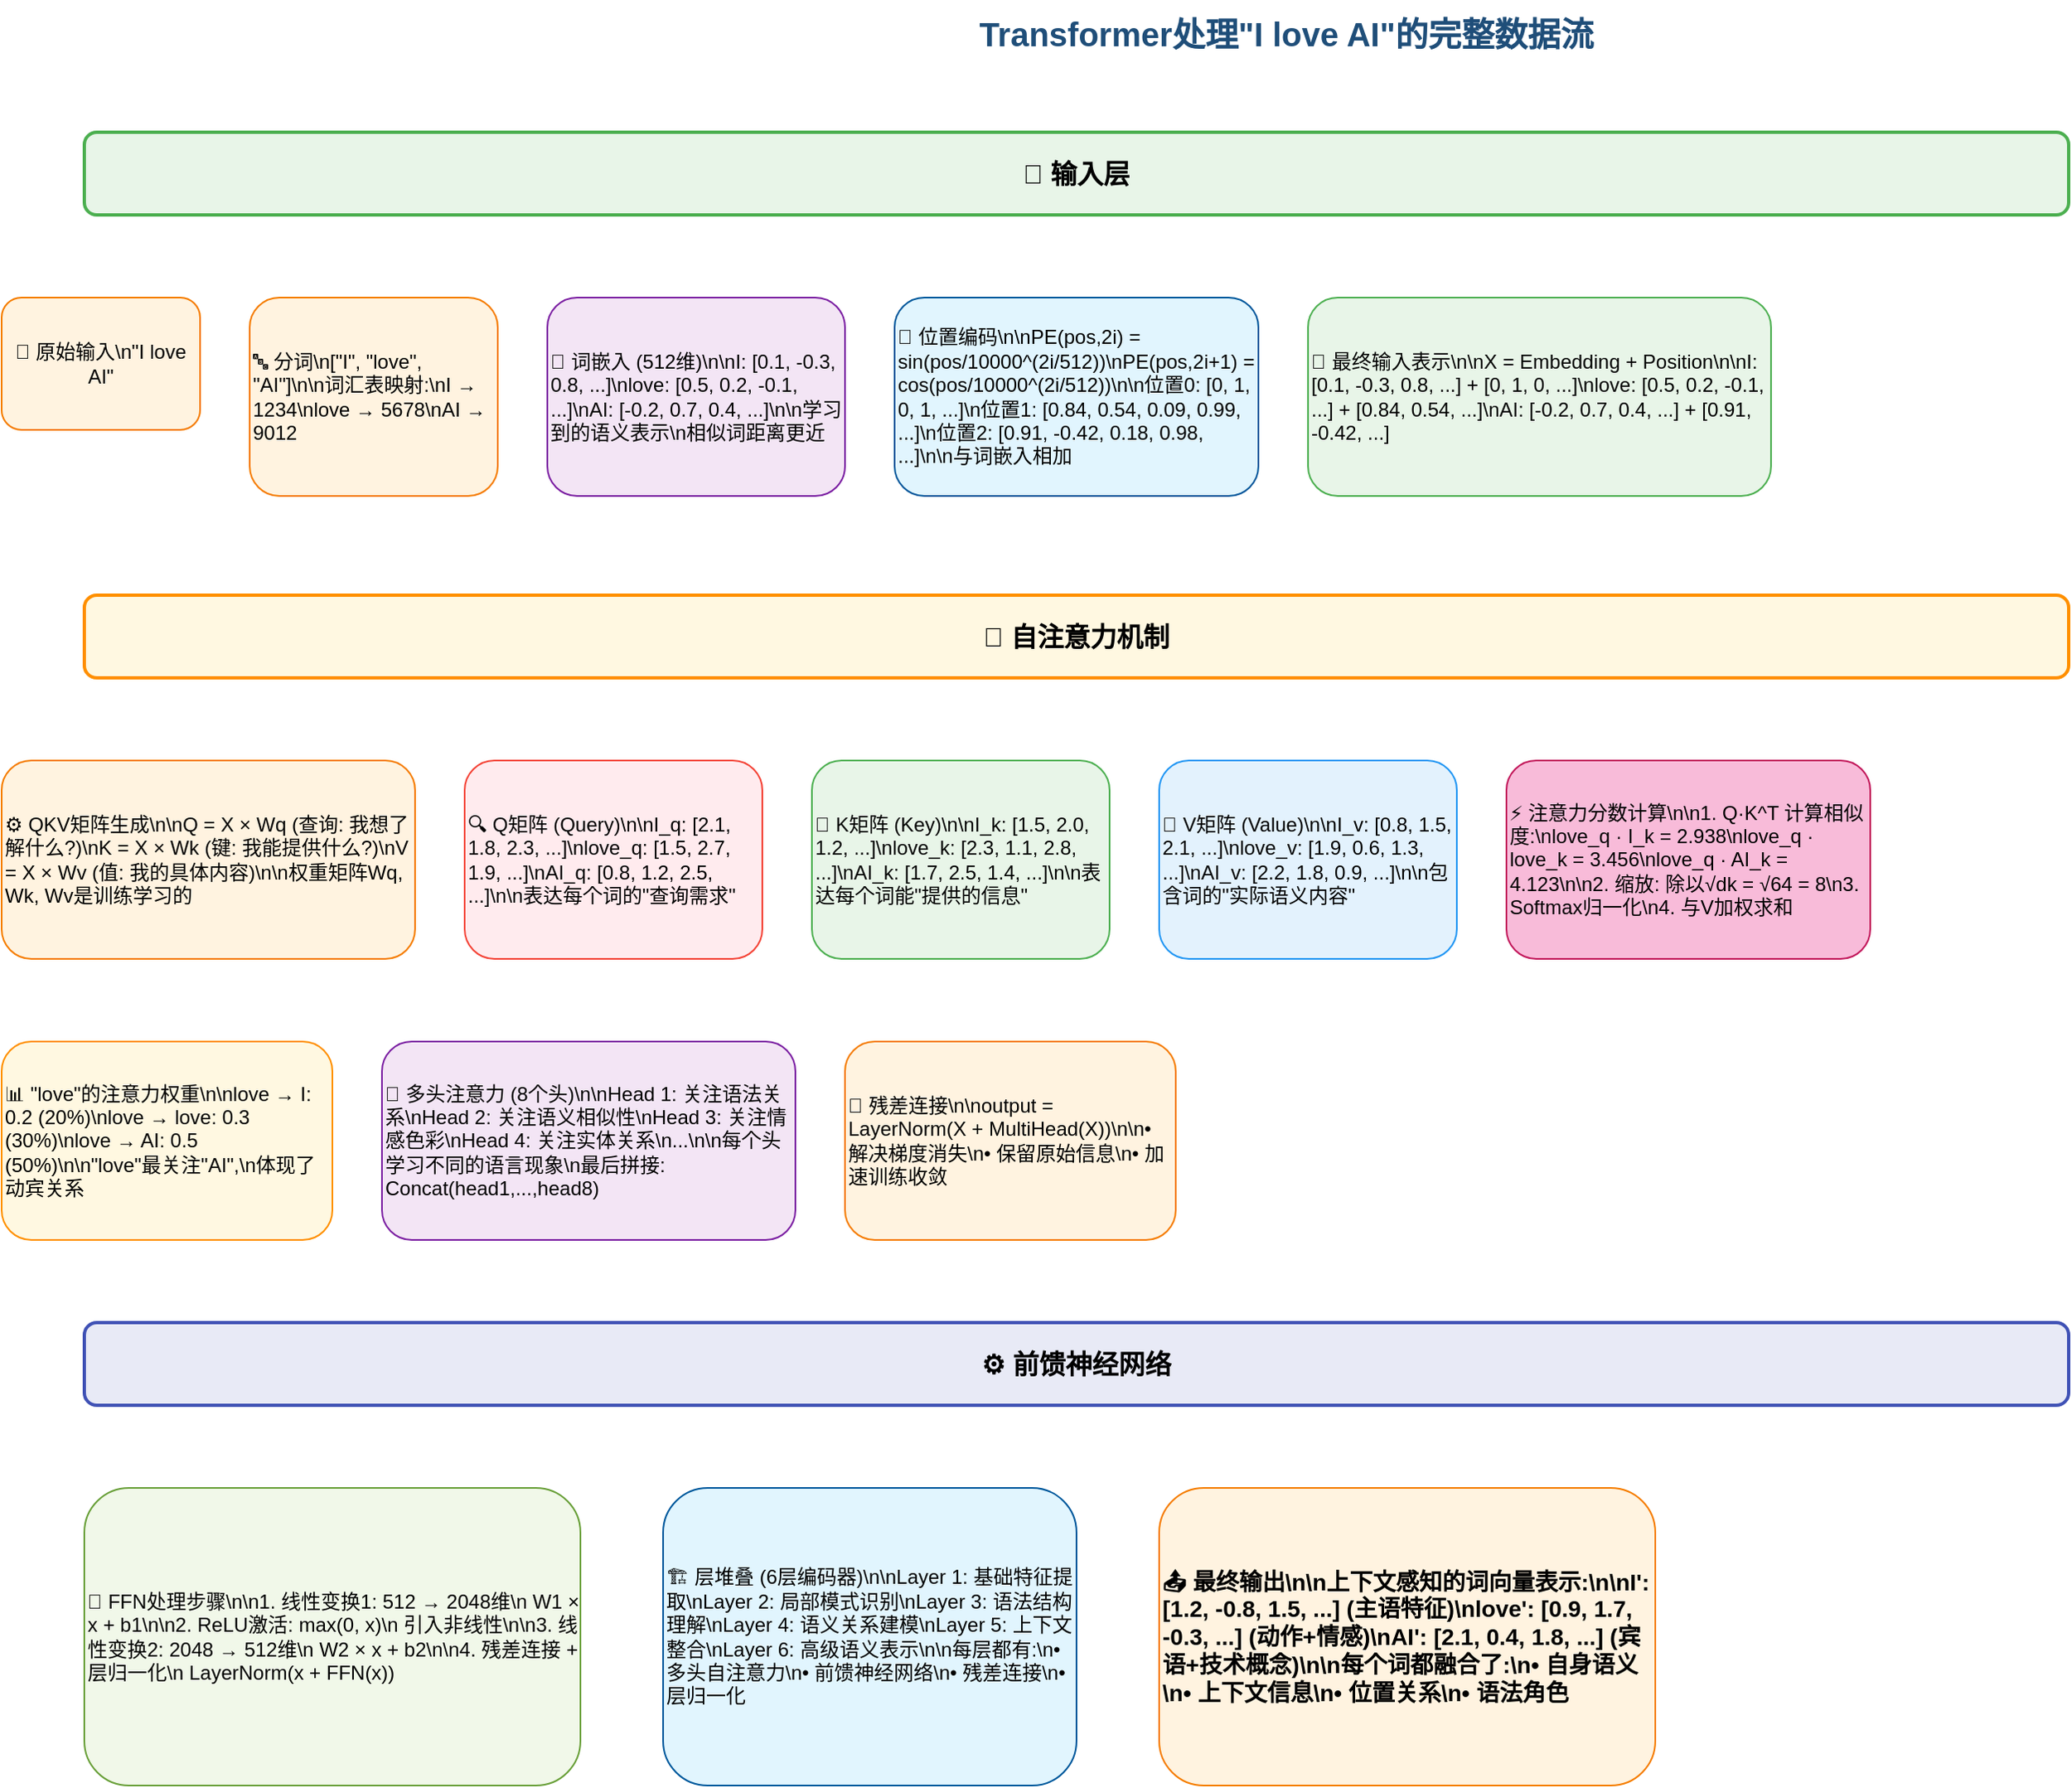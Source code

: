 <mxfile version="22.1.16">
  <diagram name="Transformer数据流详解" id="transformer-data-flow">
    <mxGraphModel dx="2074" dy="1196" grid="1" gridSize="10" guides="1" tooltips="1" connect="1" arrows="1" fold="1" page="1" pageScale="1" pageWidth="1654" pageHeight="1169" math="0" shadow="0">
      <root>
        <mxCell id="0" />
        <mxCell id="1" parent="0" />
        
        <!-- 标题 -->
        <mxCell id="title" value="Transformer处理&quot;I love AI&quot;的完整数据流" style="text;html=1;strokeColor=none;fillColor=none;align=center;verticalAlign=middle;whiteSpace=wrap;rounded=0;fontSize=20;fontStyle=1;fontColor=#1f4e79;" vertex="1" parent="1">
          <mxGeometry x="527" y="20" width="600" height="40" as="geometry" />
        </mxCell>
        
        <!-- 输入层 -->
        <mxCell id="input-layer" value="📝 输入层" style="rounded=1;whiteSpace=wrap;html=1;fillColor=#e8f5e8;strokeColor=#4caf50;strokeWidth=2;fontSize=16;fontStyle=1;" vertex="1" parent="1">
          <mxGeometry x="100" y="100" width="1200" height="50" as="geometry" />
        </mxCell>
        
        <!-- 原始输入 -->
        <mxCell id="raw-input" value="📄 原始输入\n&quot;I love AI&quot;" style="rounded=1;whiteSpace=wrap;html=1;fillColor=#fff3e0;strokeColor=#f57c00;fontSize=12;align=center;" vertex="1" parent="1">
          <mxGeometry x="50" y="200" width="120" height="80" as="geometry" />
        </mxCell>
        
        <!-- 分词 -->
        <mxCell id="tokenization" value="🔤 分词\n[&quot;I&quot;, &quot;love&quot;, &quot;AI&quot;]\n\n词汇表映射:\nI → 1234\nlove → 5678\nAI → 9012" style="rounded=1;whiteSpace=wrap;html=1;fillColor=#fff3e0;strokeColor=#f57c00;fontSize=12;align=left;" vertex="1" parent="1">
          <mxGeometry x="200" y="200" width="150" height="120" as="geometry" />
        </mxCell>
        
        <!-- 词嵌入 -->
        <mxCell id="embedding" value="🎯 词嵌入 (512维)\n\nI: [0.1, -0.3, 0.8, ...]\nlove: [0.5, 0.2, -0.1, ...]\nAI: [-0.2, 0.7, 0.4, ...]\n\n学习到的语义表示\n相似词距离更近" style="rounded=1;whiteSpace=wrap;html=1;fillColor=#f3e5f5;strokeColor=#7b1fa2;fontSize=12;align=left;" vertex="1" parent="1">
          <mxGeometry x="380" y="200" width="180" height="120" as="geometry" />
        </mxCell>
        
        <!-- 位置编码 -->
        <mxCell id="position" value="📍 位置编码\n\nPE(pos,2i) = sin(pos/10000^(2i/512))\nPE(pos,2i+1) = cos(pos/10000^(2i/512))\n\n位置0: [0, 1, 0, 1, ...]\n位置1: [0.84, 0.54, 0.09, 0.99, ...]\n位置2: [0.91, -0.42, 0.18, 0.98, ...]\n\n与词嵌入相加" style="rounded=1;whiteSpace=wrap;html=1;fillColor=#e1f5fe;strokeColor=#01579b;fontSize=12;align=left;" vertex="1" parent="1">
          <mxGeometry x="590" y="200" width="220" height="120" as="geometry" />
        </mxCell>
        
        <!-- 输入表示 -->
        <mxCell id="input-repr" value="🔗 最终输入表示\n\nX = Embedding + Position\n\nI: [0.1, -0.3, 0.8, ...] + [0, 1, 0, ...]\nlove: [0.5, 0.2, -0.1, ...] + [0.84, 0.54, ...]\nAI: [-0.2, 0.7, 0.4, ...] + [0.91, -0.42, ...]" style="rounded=1;whiteSpace=wrap;html=1;fillColor=#e8f5e8;strokeColor=#4caf50;fontSize=12;align=left;" vertex="1" parent="1">
          <mxGeometry x="840" y="200" width="280" height="120" as="geometry" />
        </mxCell>
        
        <!-- 自注意力机制 -->
        <mxCell id="attention-section" value="🧠 自注意力机制" style="rounded=1;whiteSpace=wrap;html=1;fillColor=#fff8e1;strokeColor=#ff8f00;strokeWidth=2;fontSize=16;fontStyle=1;" vertex="1" parent="1">
          <mxGeometry x="100" y="380" width="1200" height="50" as="geometry" />
        </mxCell>
        
        <!-- QKV生成 -->
        <mxCell id="qkv-generation" value="⚙️ QKV矩阵生成\n\nQ = X × Wq (查询: 我想了解什么?)\nK = X × Wk (键: 我能提供什么?)\nV = X × Wv (值: 我的具体内容)\n\n权重矩阵Wq, Wk, Wv是训练学习的" style="rounded=1;whiteSpace=wrap;html=1;fillColor=#fff3e0;strokeColor=#f57c00;fontSize=12;align=left;" vertex="1" parent="1">
          <mxGeometry x="50" y="480" width="250" height="120" as="geometry" />
        </mxCell>
        
        <!-- Q矩阵 -->
        <mxCell id="q-matrix" value="🔍 Q矩阵 (Query)\n\nI_q: [2.1, 1.8, 2.3, ...]\nlove_q: [1.5, 2.7, 1.9, ...]\nAI_q: [0.8, 1.2, 2.5, ...]\n\n表达每个词的&quot;查询需求&quot;" style="rounded=1;whiteSpace=wrap;html=1;fillColor=#ffebee;strokeColor=#f44336;fontSize=12;align=left;" vertex="1" parent="1">
          <mxGeometry x="330" y="480" width="180" height="120" as="geometry" />
        </mxCell>
        
        <!-- K矩阵 -->
        <mxCell id="k-matrix" value="🔑 K矩阵 (Key)\n\nI_k: [1.5, 2.0, 1.2, ...]\nlove_k: [2.3, 1.1, 2.8, ...]\nAI_k: [1.7, 2.5, 1.4, ...]\n\n表达每个词能&quot;提供的信息&quot;" style="rounded=1;whiteSpace=wrap;html=1;fillColor=#e8f5e8;strokeColor=#4caf50;fontSize=12;align=left;" vertex="1" parent="1">
          <mxGeometry x="540" y="480" width="180" height="120" as="geometry" />
        </mxCell>
        
        <!-- V矩阵 -->
        <mxCell id="v-matrix" value="💎 V矩阵 (Value)\n\nI_v: [0.8, 1.5, 2.1, ...]\nlove_v: [1.9, 0.6, 1.3, ...]\nAI_v: [2.2, 1.8, 0.9, ...]\n\n包含词的&quot;实际语义内容&quot;" style="rounded=1;whiteSpace=wrap;html=1;fillColor=#e3f2fd;strokeColor=#2196f3;fontSize=12;align=left;" vertex="1" parent="1">
          <mxGeometry x="750" y="480" width="180" height="120" as="geometry" />
        </mxCell>
        
        <!-- 注意力计算 -->
        <mxCell id="attention-calc" value="⚡ 注意力分数计算\n\n1. Q·K^T 计算相似度:\nlove_q · I_k = 2.938\nlove_q · love_k = 3.456\nlove_q · AI_k = 4.123\n\n2. 缩放: 除以√dk = √64 = 8\n3. Softmax归一化\n4. 与V加权求和" style="rounded=1;whiteSpace=wrap;html=1;fillColor=#f8bbd9;strokeColor=#c2185b;fontSize=12;align=left;" vertex="1" parent="1">
          <mxGeometry x="960" y="480" width="220" height="120" as="geometry" />
        </mxCell>
        
        <!-- 注意力权重可视化 -->
        <mxCell id="attention-weights" value="📊 &quot;love&quot;的注意力权重\n\nlove → I: 0.2 (20%)\nlove → love: 0.3 (30%)\nlove → AI: 0.5 (50%)\n\n&quot;love&quot;最关注&quot;AI&quot;,\n体现了动宾关系" style="rounded=1;whiteSpace=wrap;html=1;fillColor=#fff8e1;strokeColor=#ff8f00;fontSize=12;align=left;" vertex="1" parent="1">
          <mxGeometry x="50" y="650" width="200" height="120" as="geometry" />
        </mxCell>
        
        <!-- 多头注意力 -->
        <mxCell id="multihead" value="🧠 多头注意力 (8个头)\n\nHead 1: 关注语法关系\nHead 2: 关注语义相似性\nHead 3: 关注情感色彩\nHead 4: 关注实体关系\n...\n\n每个头学习不同的语言现象\n最后拼接: Concat(head1,...,head8)" style="rounded=1;whiteSpace=wrap;html=1;fillColor=#f3e5f5;strokeColor=#7b1fa2;fontSize=12;align=left;" vertex="1" parent="1">
          <mxGeometry x="280" y="650" width="250" height="120" as="geometry" />
        </mxCell>
        
        <!-- 残差连接 -->
        <mxCell id="residual" value="🔄 残差连接\n\noutput = LayerNorm(X + MultiHead(X))\n\n• 解决梯度消失\n• 保留原始信息\n• 加速训练收敛" style="rounded=1;whiteSpace=wrap;html=1;fillColor=#fff3e0;strokeColor=#f57c00;fontSize=12;align=left;" vertex="1" parent="1">
          <mxGeometry x="560" y="650" width="200" height="120" as="geometry" />
        </mxCell>
        
        <!-- 前馈网络 -->
        <mxCell id="ffn-section" value="⚙️ 前馈神经网络" style="rounded=1;whiteSpace=wrap;html=1;fillColor=#e8eaf6;strokeColor=#3f51b5;strokeWidth=2;fontSize=16;fontStyle=1;" vertex="1" parent="1">
          <mxGeometry x="100" y="820" width="1200" height="50" as="geometry" />
        </mxCell>
        
        <!-- FFN详细步骤 -->
        <mxCell id="ffn-steps" value="🔄 FFN处理步骤\n\n1. 线性变换1: 512 → 2048维\n   W1 × x + b1\n\n2. ReLU激活: max(0, x)\n   引入非线性\n\n3. 线性变换2: 2048 → 512维\n   W2 × x + b2\n\n4. 残差连接 + 层归一化\n   LayerNorm(x + FFN(x))" style="rounded=1;whiteSpace=wrap;html=1;fillColor=#f1f8e9;strokeColor=#689f38;fontSize=12;align=left;" vertex="1" parent="1">
          <mxGeometry x="100" y="920" width="300" height="180" as="geometry" />
        </mxCell>
        
        <!-- 层堆叠 -->
        <mxCell id="layer-stack" value="🏗️ 层堆叠 (6层编码器)\n\nLayer 1: 基础特征提取\nLayer 2: 局部模式识别\nLayer 3: 语法结构理解\nLayer 4: 语义关系建模\nLayer 5: 上下文整合\nLayer 6: 高级语义表示\n\n每层都有:\n• 多头自注意力\n• 前馈神经网络\n• 残差连接\n• 层归一化" style="rounded=1;whiteSpace=wrap;html=1;fillColor=#e1f5fe;strokeColor=#01579b;fontSize=12;align=left;" vertex="1" parent="1">
          <mxGeometry x="450" y="920" width="250" height="180" as="geometry" />
        </mxCell>
        
        <!-- 最终输出 -->
        <mxCell id="output" value="📤 最终输出\n\n上下文感知的词向量表示:\n\nI': [1.2, -0.8, 1.5, ...] (主语特征)\nlove': [0.9, 1.7, -0.3, ...] (动作+情感)\nAI': [2.1, 0.4, 1.8, ...] (宾语+技术概念)\n\n每个词都融合了:\n• 自身语义\n• 上下文信息\n• 位置关系\n• 语法角色" style="rounded=1;whiteSpace=wrap;html=1;fillColor=#fff3e0;strokeColor=#f57c00;fontSize=14;align=left;fontStyle=1;" vertex="1" parent="1">
          <mxGeometry x="750" y="920" width="300" height="180" as="geometry" />
        </mxCell>
        
        <!-- 核心洞察 -->
        <mxCell id="insights" value="🔑 核心洞察\n\n1. 并行处理: 所有词同时计算\n2. 全局视野: 每个词都能\"看到\"所有其他词\n3. 动态权重: 注意力权重根据内容动态调整\n4. 多层抽象: 从词汇→语法→语义→概念\n5. 残差学习: 保持信息流动,避免梯度消失" style="rounded=1;whiteSpace=wrap;html=1;fillColor=#fce4ec;strokeColor=#c2185b;fontSize=12;align=left;fontStyle=1;" vertex="1" parent="1">
          <mxGeometry x="1100" y="920" width="250" height="180" as="geometry" />
        </mxCell>
        
        <!-- 连接箭头 -->
        <mxCell id="arrow1" value="" style="endArrow=classic;html=1;rounded=0;exitX=1;exitY=0.5;exitDx=0;exitDy=0;entryX=0;entryY=0.5;entryDx=0;entryDy=0;strokeWidth=2;strokeColor=#1976d2;" edge="1" parent="1" source="raw-input" target="tokenization">
          <mxGeometry width="50" height="50" relative="1" as="geometry" />
        </mxCell>
        
        <mxCell id="arrow2" value="" style="endArrow=classic;html=1;rounded=0;exitX=1;exitY=0.5;exitDx=0;exitDy=0;entryX=0;entryY=0.5;entryDx=0;entryDy=0;strokeWidth=2;strokeColor=#1976d2;" edge="1" parent="1" source="tokenization" target="embedding">
          <mxGeometry width="50" height="50" relative="1" as="geometry" />
        </mxCell>
        
        <mxCell id="arrow3" value="" style="endArrow=classic;html=1;rounded=0;exitX=1;exitY=0.5;exitDx=0;exitDy=0;entryX=0;entryY=0.5;entryDx=0;entryDy=0;strokeWidth=2;strokeColor=#1976d2;" edge="1" parent="1" source="embedding" target="position">
          <mxGeometry width="50" height="50" relative="1" as="geometry" />
        </mxCell>
        
        <mxCell id="arrow4" value="" style="endArrow=classic;html=1;rounded=0;exitX=1;exitY=0.5;exitDx=0;exitDy=0;entryX=0;entryY=0.5;entryDx=0;entryDy=0;strokeWidth=2;strokeColor=#1976d2;" edge="1" parent="1" source="position" target="input-repr">
          <mxGeometry width="50" height="50" relative="1" as="geometry" />
        </mxCell>
        
        <mxCell id="arrow5" value="" style="endArrow=classic;html=1;rounded=0;exitX=1;exitY=0.5;exitDx=0;exitDy=0;entryX=0;entryY=0.5;entryDx=0;entryDy=0;strokeWidth=2;strokeColor=#388e3c;" edge="1" parent="1" source="qkv-generation" target="q-matrix">
          <mxGeometry width="50" height="50" relative="1" as="geometry" />
        </mxCell>
        
        <mxCell id="arrow6" value="" style="endArrow=classic;html=1;rounded=0;exitX=1;exitY=0.5;exitDx=0;exitDy=0;entryX=0;entryY=0.5;entryDx=0;entryDy=0;strokeWidth=2;strokeColor=#388e3c;" edge="1" parent="1" source="q-matrix" target="k-matrix">
          <mxGeometry width="50" height="50" relative="1" as="geometry" />
        </mxCell>
        
        <mxCell id="arrow7" value="" style="endArrow=classic;html=1;rounded=0;exitX=1;exitY=0.5;exitDx=0;exitDy=0;entryX=0;entryY=0.5;entryDx=0;entryDy=0;strokeWidth=2;strokeColor=#388e3c;" edge="1" parent="1" source="k-matrix" target="v-matrix">
          <mxGeometry width="50" height="50" relative="1" as="geometry" />
        </mxCell>
        
        <mxCell id="arrow8" value="" style="endArrow=classic;html=1;rounded=0;exitX=1;exitY=0.5;exitDx=0;exitDy=0;entryX=0;entryY=0.5;entryDx=0;entryDy=0;strokeWidth=2;strokeColor=#388e3c;" edge="1" parent="1" source="v-matrix" target="attention-calc">
          <mxGeometry width="50" height="50" relative="1" as="geometry" />
        </mxCell>
        
        <mxCell id="arrow9" value="" style="endArrow=classic;html=1;rounded=0;exitX=1;exitY=0.5;exitDx=0;exitDy=0;entryX=0;entryY=0.5;entryDx=0;entryDy=0;strokeWidth=2;strokeColor=#d32f2f;" edge="1" parent="1" source="attention-weights" target="multihead">
          <mxGeometry width="50" height="50" relative="1" as="geometry" />
        </mxCell>
        
        <mxCell id="arrow10" value="" style="endArrow=classic;html=1;rounded=0;exitX=1;exitY=0.5;exitDx=0;exitDy=0;entryX=0;entryY=0.5;entryDx=0;entryDy=0;strokeWidth=2;strokeColor=#d32f2f;" edge="1" parent="1" source="multihead" target="residual">
          <mxGeometry width="50" height="50" relative="1" as="geometry" />
        </mxCell>
        
        <mxCell id="arrow11" value="" style="endArrow=classic;html=1;rounded=0;exitX=1;exitY=0.5;exitDx=0;exitDy=0;entryX=0;entryY=0.5;entryDx=0;entryDy=0;strokeWidth=2;strokeColor=#ff6b35;" edge="1" parent="1" source="ffn-steps" target="layer-stack">
          <mxGeometry width="50" height="50" relative="1" as="geometry" />
        </mxCell>
        
        <mxCell id="arrow12" value="" style="endArrow=classic;html=1;rounded=0;exitX=1;exitY=0.5;exitDx=0;exitDy=0;entryX=0;entryY=0.5;entryDx=0;entryDy=0;strokeWidth=2;strokeColor=#ff6b35;" edge="1" parent="1" source="layer-stack" target="output">
          <mxGeometry width="50" height="50" relative="1" as="geometry" />
        </mxCell>
        
        <mxCell id="arrow13" value="" style="endArrow=classic;html=1;rounded=0;exitX=1;exitY=0.5;exitDx=0;exitDy=0;entryX=0;entryY=0.5;entryDx=0;entryDy=0;strokeWidth=2;strokeColor=#ff6b35;" edge="1" parent="1" source="output" target="insights">
          <mxGeometry width="50" height="50" relative="1" as="geometry" />
        </mxCell>
        
      </root>
    </mxGraphModel>
  </diagram>
  
  <diagram name="架构对比分析" id="architecture-comparison">
    <mxGraphModel dx="2074" dy="1196" grid="1" gridSize="10" guides="1" tooltips="1" connect="1" arrows="1" fold="1" page="1" pageScale="1" pageWidth="1654" pageHeight="1169" math="0" shadow="0">
      <root>
        <mxCell id="0" />
        <mxCell id="1" parent="0" />
        
        <!-- 标题 -->
        <mxCell id="comp-title" value="RNN vs LSTM vs Transformer 架构对比" style="text;html=1;strokeColor=none;fillColor=none;align=center;verticalAlign=middle;whiteSpace=wrap;rounded=0;fontSize=20;fontStyle=1;fontColor=#1f4e79;" vertex="1" parent="1">
          <mxGeometry x="527" y="20" width="600" height="40" as="geometry" />
        </mxCell>
        
        <!-- RNN架构 -->
        <mxCell id="rnn-section" value="🔄 RNN架构" style="rounded=1;whiteSpace=wrap;html=1;fillColor=#ffebee;strokeColor=#f44336;strokeWidth=2;fontSize=16;fontStyle=1;" vertex="1" parent="1">
          <mxGeometry x="100" y="100" width="400" height="50" as="geometry" />
        </mxCell>
        
        <mxCell id="rnn-detail" value="🔄 RNN特点:\n• 顺序处理，无法并行计算\n• 严重的梯度消失问题\n• 只有短期记忆能力\n• 计算效率低，训练慢\n• 难以处理长序列\n\n处理\"I love AI\":\n1. 先处理\"I\" → h1\n2. 再处理\"love\" → h2 (可能忘记\"I\")\n3. 最后处理\"AI\" → h3 (很难记住\"I\")\n\n问题: 后面的词容易忘记前面的重要信息" style="rounded=1;whiteSpace=wrap;html=1;fillColor=#ffebee;strokeColor=#f44336;fontSize=12;align=left;" vertex="1" parent="1">
          <mxGeometry x="100" y="180" width="400" height="200" as="geometry" />
        </mxCell>
        
        <!-- LSTM架构 -->
        <mxCell id="lstm-section" value="🧠 LSTM架构" style="rounded=1;whiteSpace=wrap;html=1;fillColor=#e3f2fd;strokeColor=#2196f3;strokeWidth=2;fontSize=16;fontStyle=1;" vertex="1" parent="1">
          <mxGeometry x="600" y="100" width="400" height="50" as="geometry" />
        </mxCell>
        
        <mxCell id="lstm-detail" value="🧠 LSTM特点:\n• 门控机制控制信息流\n• 遗忘门: 决定丢弃什么信息\n• 输入门: 决定存储什么新信息\n• 输出门: 决定输出什么信息\n• 缓解了梯度消失问题\n• 具有长期记忆能力\n• 仍需要顺序处理\n\n处理\"I love AI\":\n1. 处理\"I\": 细胞状态记住主语\n2. 处理\"love\": 保持\"I\",添加动作信息\n3. 处理\"AI\": 整合主语、动作、宾语\n\n改进: 通过门控机制保持重要信息" style="rounded=1;whiteSpace=wrap;html=1;fillColor=#e3f2fd;strokeColor=#2196f3;fontSize=12;align=left;" vertex="1" parent="1">
          <mxGeometry x="600" y="180" width="400" height="200" as="geometry" />
        </mxCell>
        
        <!-- Transformer架构 -->
        <mxCell id="trans-section" value="⚡ Transformer架构" style="rounded=1;whiteSpace=wrap;html=1;fillColor=#e8f5e8;strokeColor=#4caf50;strokeWidth=2;fontSize=16;fontStyle=1;" vertex="1" parent="1">
          <mxGeometry x="350" y="420" width="400" height="50" as="geometry" />
        </mxCell>
        
        <mxCell id="trans-detail" value="⚡ Transformer特点:\n• 完全并行计算，无需顺序处理\n• 自注意力机制捕捉全局依赖\n• 多头注意力关注不同语义层面\n• 位置编码提供序列位置信息\n• 残差连接和层归一化稳定训练\n• 高计算效率，易于并行化\n• 可以处理任意长度序列\n\n处理\"I love AI\":\n1. 同时处理所有词: [\"I\", \"love\", \"AI\"]\n2. 每个词都能直接\"看到\"其他所有词\n3. \"love\"能直接关注到\"I\"和\"AI\"\n4. 动态计算注意力权重\n\n突破: 全局视野 + 并行计算 + 动态关注" style="rounded=1;whiteSpace=wrap;html=1;fillColor=#e8f5e8;strokeColor=#4caf50;fontSize=12;align=left;" vertex="1" parent="1">
          <mxGeometry x="350" y="500" width="400" height="220" as="geometry" />
        </mxCell>
        
        <!-- 处理方式对比 -->
        <mxCell id="processing-comparison" value="🔄 处理方式对比" style="rounded=1;whiteSpace=wrap;html=1;fillColor=#fff3e0;strokeColor=#f57c00;strokeWidth=2;fontSize=16;fontStyle=1;" vertex="1" parent="1">
          <mxGeometry x="100" y="760" width="900" height="50" as="geometry" />
        </mxCell>
        
        <mxCell id="processing-details" value="RNN处理方式:\nt=1: h1 = f(\"I\", h0)\nt=2: h2 = f(\"love\", h1) ← 可能忘记\"I\"\nt=3: h3 = f(\"AI\", h2) ← 很难记住\"I\"\n\nLSTM处理方式:\nt=1: (h1, c1) = LSTM(\"I\", h0, c0)\nt=2: (h2, c2) = LSTM(\"love\", h1, c1) ← 门控保持\"I\"\nt=3: (h3, c3) = LSTM(\"AI\", h2, c2) ← 仍能记住\"I\"\n\nTransformer处理方式:\n同时计算: Attention([\"I\", \"love\", \"AI\"])\n• \"I\"直接与\"love\"、\"AI\"交互\n• \"love\"直接与\"I\"、\"AI\"交互\n• \"AI\"直接与\"I\"、\"love\"交互" style="rounded=1;whiteSpace=wrap;html=1;fillColor=#fff8e1;strokeColor=#ff8f00;fontSize=12;align=left;" vertex="1" parent="1">
          <mxGeometry x="100" y="840" width="900" height="150" as="geometry" />
        </mxCell>
        
        <!-- 性能对比表格 -->
        <mxCell id="comparison-table" value="📊 性能对比表" style="rounded=1;whiteSpace=wrap;html=1;fillColor=#f3e5f5;strokeColor=#7b1fa2;strokeWidth=2;fontSize=16;fontStyle=1;" vertex="1" parent="1">
          <mxGeometry x="100" y="1020" width="900" height="50" as="geometry" />
        </mxCell>
        
        <mxCell id="table-content" value="\n特性\t\t\tRNN\t\tLSTM\t\tTransformer\n\n并行计算:\t\t❌ 无法并行\t❌ 无法并行\t✅ 完全并行\n\n长期依赖:\t\t❌ 梯度消失\t⚠️ 部分缓解\t✅ 全局建模\n\n训练速度:\t\t🐌 很慢\t\t🐢 较慢\t\t🚀 很快\n\n内存使用:\t\t💚 低\t\t💛 中等\t\t❤️ 高\n\n可解释性:\t\t❌ 黑盒\t\t❌ 黑盒\t\t✅ 注意力可视化\n\n序列长度:\t\t❌ 受限\t\t⚠️ 较好\t\t✅ 任意长度\n\n计算复杂度:\t\tO(n)\t\tO(n)\t\tO(n²)\n\n适用场景:\t\t简单序列\t\t中等复杂度\t\t复杂NLP任务" style="rounded=1;whiteSpace=wrap;html=1;fillColor=#f8bbd9;strokeColor=#c2185b;fontSize=12;align=left;fontFamily=monospace;" vertex="1" parent="1">
          <mxGeometry x="100" y="1100" width="900" height="200" as="geometry" />
        </mxCell>
        
        <!-- 架构演进智慧 -->
        <mxCell id="evolution-wisdom" value="🧬 架构演进的智慧" style="rounded=1;whiteSpace=wrap;html=1;fillColor=#e1f5fe;strokeColor=#01579b;strokeWidth=2;fontSize=16;fontStyle=1;" vertex="1" parent="1">
          <mxGeometry x="100" y="1330" width="900" height="50" as="geometry" />
        </mxCell>
        
        <mxCell id="wisdom-content" value="🔍 核心问题识别:\n• RNN: 信息传递链条太长，容易断裂\n• LSTM: 门控机制是好的，但仍是顺序处理\n• Transformer: 为什么不让每个词直接与所有词对话?\n\n💡 设计哲学转变:\n• 从\"顺序依赖\"到\"全局交互\"\n• 从\"隐式记忆\"到\"显式注意力\"\n• 从\"固定权重\"到\"动态权重\"\n\n🚀 突破性洞察:\n1. 并行性: 时间就是金钱，为什么要串行?\n2. 全局性: 语言理解需要全局视野\n3. 动态性: 不同上下文需要不同的关注模式\n4. 可解释性: 注意力权重让模型决策透明化\n\n🎯 成功的关键:\n• 问题本质的深度思考\n• 大胆的架构创新\n• 工程实现的精妙设计\n• 大规模数据的验证" style="rounded=1;whiteSpace=wrap;html=1;fillColor=#e8f5e8;strokeColor=#4caf50;fontSize=12;align=left;" vertex="1" parent="1">
          <mxGeometry x="100" y="1410" width="900" height="250" as="geometry" />
        </mxCell>
        
      </root>
    </mxGraphModel>
  </diagram>
</mxfile>